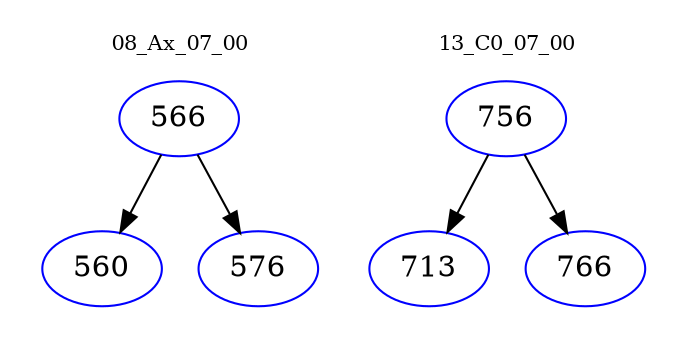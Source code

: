 digraph{
subgraph cluster_0 {
color = white
label = "08_Ax_07_00";
fontsize=10;
T0_566 [label="566", color="blue"]
T0_566 -> T0_560 [color="black"]
T0_560 [label="560", color="blue"]
T0_566 -> T0_576 [color="black"]
T0_576 [label="576", color="blue"]
}
subgraph cluster_1 {
color = white
label = "13_C0_07_00";
fontsize=10;
T1_756 [label="756", color="blue"]
T1_756 -> T1_713 [color="black"]
T1_713 [label="713", color="blue"]
T1_756 -> T1_766 [color="black"]
T1_766 [label="766", color="blue"]
}
}
